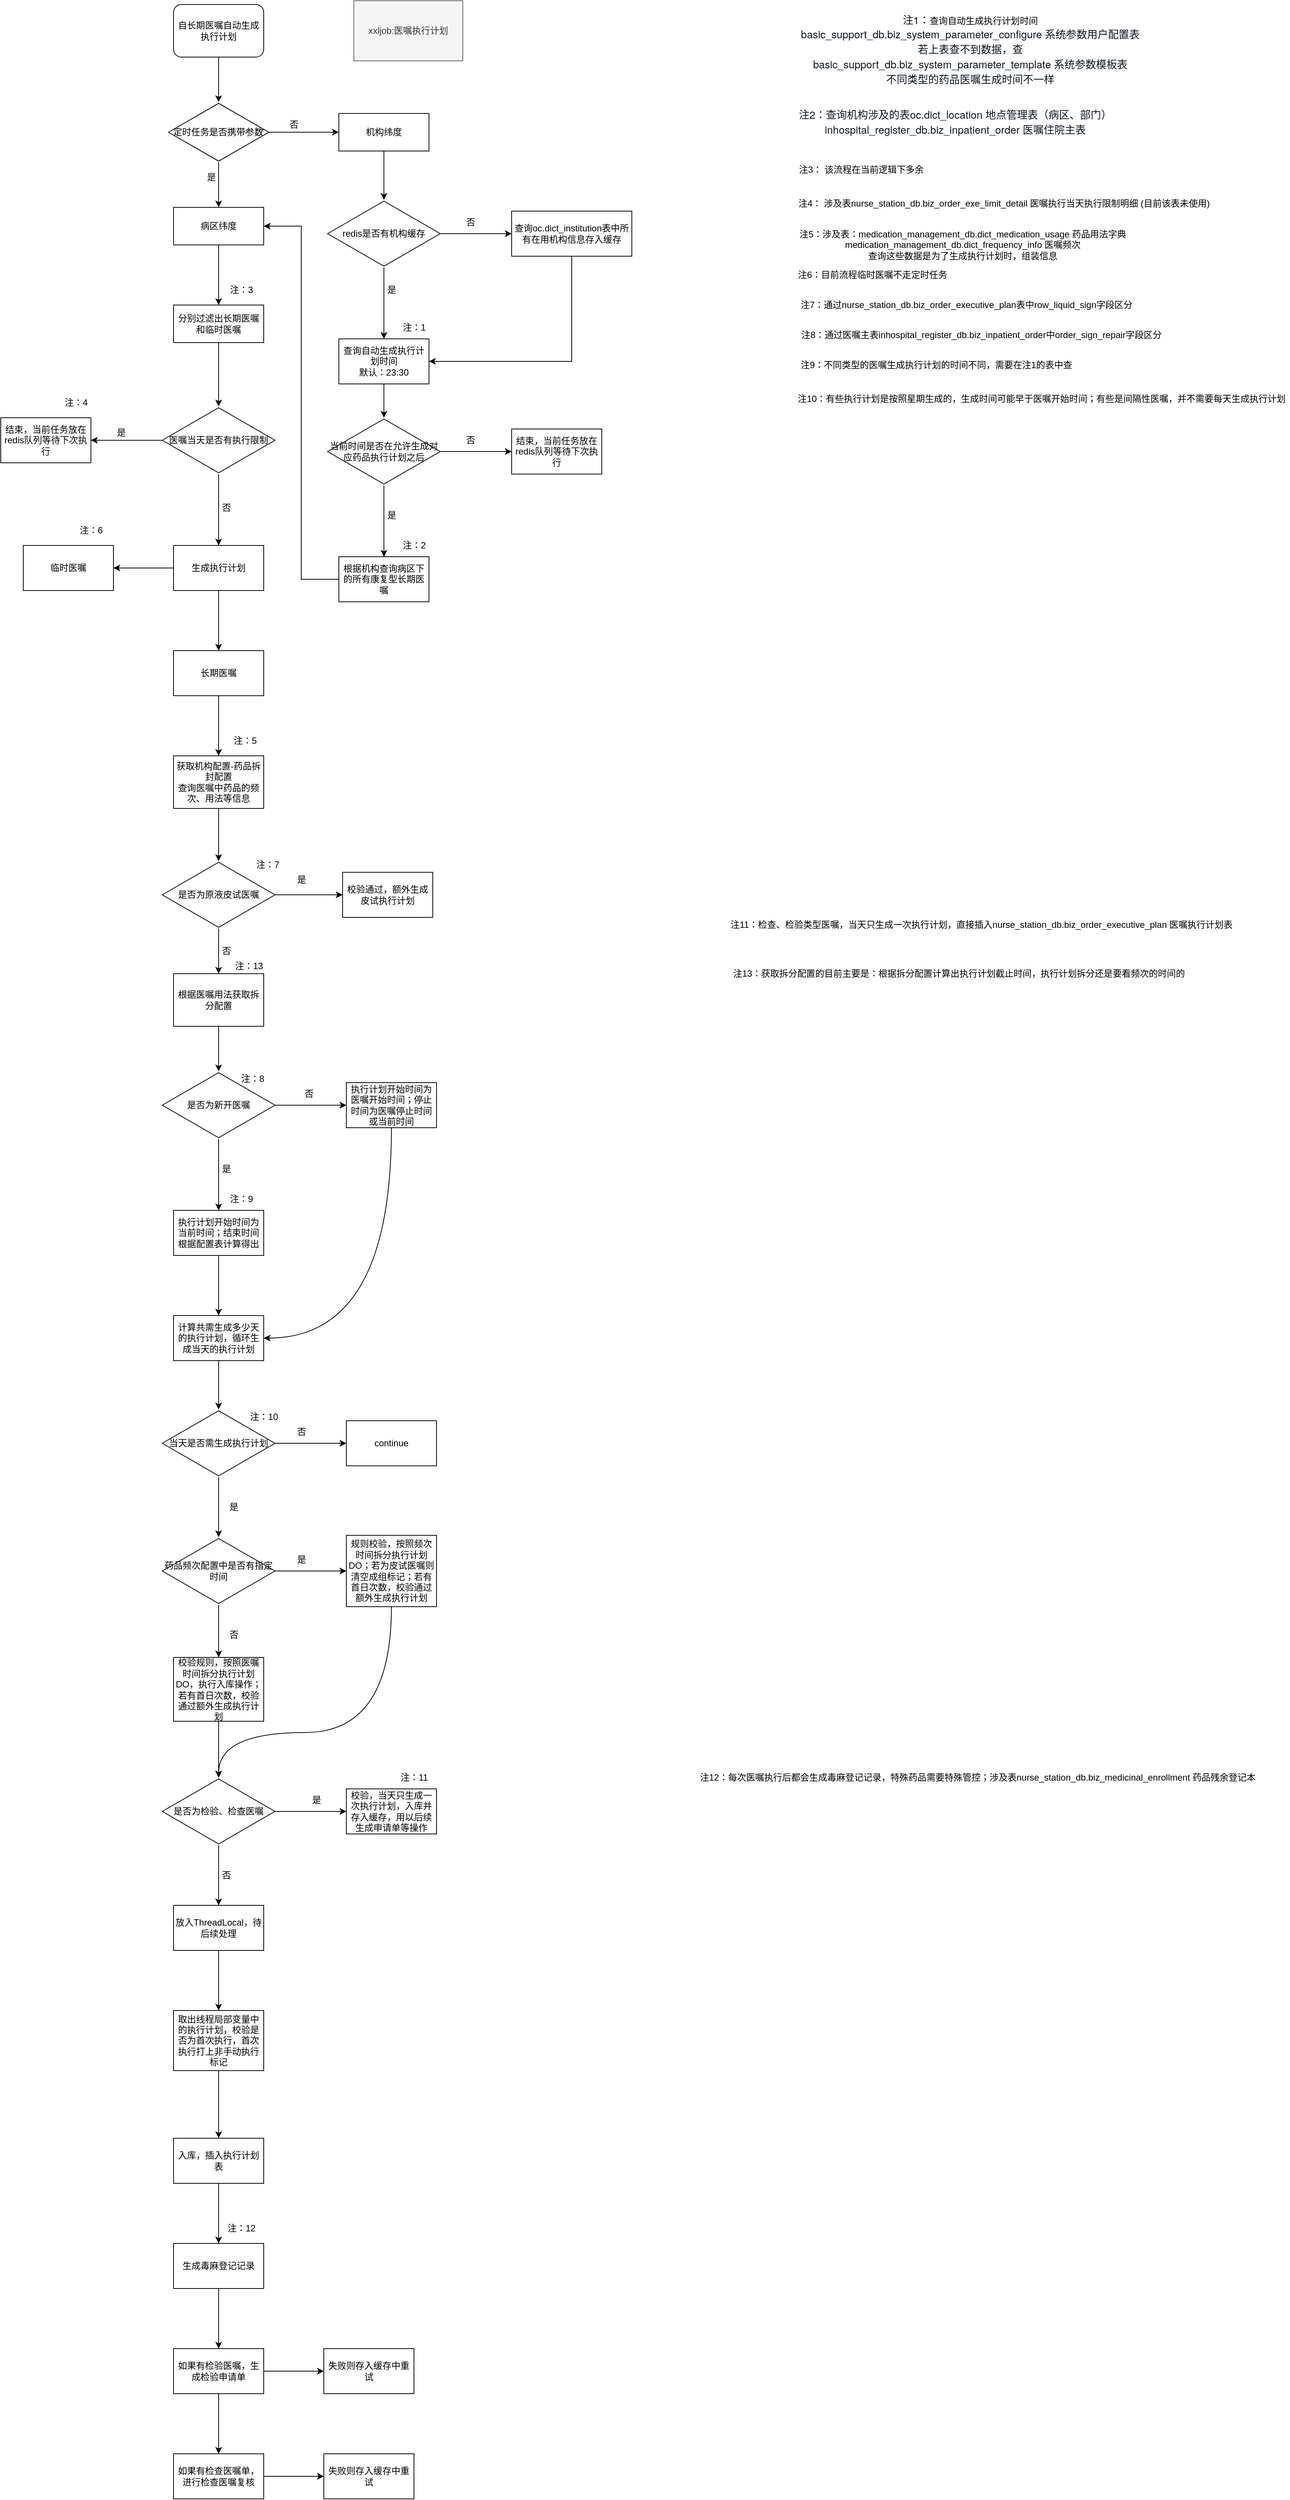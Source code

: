 <mxfile version="14.9.6" type="github">
  <diagram id="C5RBs43oDa-KdzZeNtuy" name="Page-1">
    <mxGraphModel dx="2893" dy="1185" grid="1" gridSize="10" guides="1" tooltips="1" connect="1" arrows="1" fold="1" page="1" pageScale="1" pageWidth="827" pageHeight="1169" math="0" shadow="0">
      <root>
        <mxCell id="WIyWlLk6GJQsqaUBKTNV-0" />
        <mxCell id="WIyWlLk6GJQsqaUBKTNV-1" parent="WIyWlLk6GJQsqaUBKTNV-0" />
        <mxCell id="XjWRssDStmMOObhruf7y-11" style="edgeStyle=orthogonalEdgeStyle;rounded=0;orthogonalLoop=1;jettySize=auto;html=1;exitX=0.5;exitY=1;exitDx=0;exitDy=0;" parent="WIyWlLk6GJQsqaUBKTNV-1" source="WIyWlLk6GJQsqaUBKTNV-3" target="XjWRssDStmMOObhruf7y-10" edge="1">
          <mxGeometry relative="1" as="geometry" />
        </mxCell>
        <mxCell id="WIyWlLk6GJQsqaUBKTNV-3" value="自长期医嘱自动生成执行计划" style="rounded=1;whiteSpace=wrap;html=1;fontSize=12;glass=0;strokeWidth=1;shadow=0;" parent="WIyWlLk6GJQsqaUBKTNV-1" vertex="1">
          <mxGeometry x="160" y="50" width="120" height="70" as="geometry" />
        </mxCell>
        <mxCell id="XjWRssDStmMOObhruf7y-23" style="edgeStyle=orthogonalEdgeStyle;rounded=0;orthogonalLoop=1;jettySize=auto;html=1;" parent="WIyWlLk6GJQsqaUBKTNV-1" source="XjWRssDStmMOObhruf7y-3" target="XjWRssDStmMOObhruf7y-21" edge="1">
          <mxGeometry relative="1" as="geometry" />
        </mxCell>
        <mxCell id="XjWRssDStmMOObhruf7y-3" value="机构纬度" style="rounded=0;whiteSpace=wrap;html=1;" parent="WIyWlLk6GJQsqaUBKTNV-1" vertex="1">
          <mxGeometry x="380" y="195" width="120" height="50" as="geometry" />
        </mxCell>
        <mxCell id="XjWRssDStmMOObhruf7y-57" value="" style="edgeStyle=orthogonalEdgeStyle;rounded=0;orthogonalLoop=1;jettySize=auto;html=1;" parent="WIyWlLk6GJQsqaUBKTNV-1" source="XjWRssDStmMOObhruf7y-4" target="XjWRssDStmMOObhruf7y-56" edge="1">
          <mxGeometry relative="1" as="geometry" />
        </mxCell>
        <mxCell id="XjWRssDStmMOObhruf7y-4" value="病区纬度" style="rounded=0;whiteSpace=wrap;html=1;" parent="WIyWlLk6GJQsqaUBKTNV-1" vertex="1">
          <mxGeometry x="160" y="320" width="120" height="50" as="geometry" />
        </mxCell>
        <mxCell id="XjWRssDStmMOObhruf7y-17" style="edgeStyle=orthogonalEdgeStyle;rounded=0;orthogonalLoop=1;jettySize=auto;html=1;entryX=0;entryY=0.5;entryDx=0;entryDy=0;" parent="WIyWlLk6GJQsqaUBKTNV-1" source="XjWRssDStmMOObhruf7y-10" target="XjWRssDStmMOObhruf7y-3" edge="1">
          <mxGeometry relative="1" as="geometry" />
        </mxCell>
        <mxCell id="XjWRssDStmMOObhruf7y-19" style="edgeStyle=orthogonalEdgeStyle;rounded=0;orthogonalLoop=1;jettySize=auto;html=1;entryX=0.5;entryY=0;entryDx=0;entryDy=0;" parent="WIyWlLk6GJQsqaUBKTNV-1" source="XjWRssDStmMOObhruf7y-10" target="XjWRssDStmMOObhruf7y-4" edge="1">
          <mxGeometry relative="1" as="geometry" />
        </mxCell>
        <mxCell id="XjWRssDStmMOObhruf7y-10" value="定时任务是否携带参数" style="html=1;whiteSpace=wrap;aspect=fixed;shape=isoRectangle;" parent="WIyWlLk6GJQsqaUBKTNV-1" vertex="1">
          <mxGeometry x="153.33" y="180" width="133.34" height="80" as="geometry" />
        </mxCell>
        <mxCell id="XjWRssDStmMOObhruf7y-14" value="xxljob:医嘱执行计划" style="text;html=1;align=center;verticalAlign=middle;whiteSpace=wrap;rounded=0;fillColor=#f5f5f5;strokeColor=#666666;fontColor=#333333;" parent="WIyWlLk6GJQsqaUBKTNV-1" vertex="1">
          <mxGeometry x="400" y="45" width="145" height="80" as="geometry" />
        </mxCell>
        <mxCell id="XjWRssDStmMOObhruf7y-18" value="否" style="text;html=1;align=center;verticalAlign=middle;resizable=0;points=[];autosize=1;" parent="WIyWlLk6GJQsqaUBKTNV-1" vertex="1">
          <mxGeometry x="305" y="200" width="30" height="20" as="geometry" />
        </mxCell>
        <mxCell id="XjWRssDStmMOObhruf7y-25" value="" style="edgeStyle=orthogonalEdgeStyle;rounded=0;orthogonalLoop=1;jettySize=auto;html=1;" parent="WIyWlLk6GJQsqaUBKTNV-1" source="XjWRssDStmMOObhruf7y-21" target="XjWRssDStmMOObhruf7y-24" edge="1">
          <mxGeometry relative="1" as="geometry" />
        </mxCell>
        <mxCell id="XjWRssDStmMOObhruf7y-28" value="" style="edgeStyle=orthogonalEdgeStyle;rounded=0;orthogonalLoop=1;jettySize=auto;html=1;" parent="WIyWlLk6GJQsqaUBKTNV-1" source="XjWRssDStmMOObhruf7y-21" target="XjWRssDStmMOObhruf7y-27" edge="1">
          <mxGeometry relative="1" as="geometry" />
        </mxCell>
        <mxCell id="XjWRssDStmMOObhruf7y-21" value="redis是否有机构缓存" style="html=1;whiteSpace=wrap;aspect=fixed;shape=isoRectangle;" parent="WIyWlLk6GJQsqaUBKTNV-1" vertex="1">
          <mxGeometry x="365" y="310" width="150" height="90" as="geometry" />
        </mxCell>
        <mxCell id="XjWRssDStmMOObhruf7y-32" style="edgeStyle=orthogonalEdgeStyle;rounded=0;orthogonalLoop=1;jettySize=auto;html=1;entryX=1;entryY=0.5;entryDx=0;entryDy=0;" parent="WIyWlLk6GJQsqaUBKTNV-1" source="XjWRssDStmMOObhruf7y-24" target="XjWRssDStmMOObhruf7y-27" edge="1">
          <mxGeometry relative="1" as="geometry">
            <Array as="points">
              <mxPoint x="690" y="525" />
            </Array>
          </mxGeometry>
        </mxCell>
        <mxCell id="XjWRssDStmMOObhruf7y-24" value="查询oc.dict_institution表中所有在用机构信息存入缓存" style="whiteSpace=wrap;html=1;" parent="WIyWlLk6GJQsqaUBKTNV-1" vertex="1">
          <mxGeometry x="610" y="325" width="160" height="60" as="geometry" />
        </mxCell>
        <mxCell id="XjWRssDStmMOObhruf7y-26" value="否" style="text;html=1;align=center;verticalAlign=middle;resizable=0;points=[];autosize=1;" parent="WIyWlLk6GJQsqaUBKTNV-1" vertex="1">
          <mxGeometry x="540" y="330" width="30" height="20" as="geometry" />
        </mxCell>
        <mxCell id="XjWRssDStmMOObhruf7y-42" value="" style="edgeStyle=orthogonalEdgeStyle;rounded=0;orthogonalLoop=1;jettySize=auto;html=1;" parent="WIyWlLk6GJQsqaUBKTNV-1" source="XjWRssDStmMOObhruf7y-27" target="XjWRssDStmMOObhruf7y-41" edge="1">
          <mxGeometry relative="1" as="geometry" />
        </mxCell>
        <mxCell id="XjWRssDStmMOObhruf7y-27" value="查询自动生成执行计划时间&lt;br&gt;默认：23:30" style="whiteSpace=wrap;html=1;" parent="WIyWlLk6GJQsqaUBKTNV-1" vertex="1">
          <mxGeometry x="380" y="495" width="120" height="60" as="geometry" />
        </mxCell>
        <mxCell id="XjWRssDStmMOObhruf7y-29" value="是" style="text;html=1;align=center;verticalAlign=middle;resizable=0;points=[];autosize=1;" parent="WIyWlLk6GJQsqaUBKTNV-1" vertex="1">
          <mxGeometry x="435" y="420" width="30" height="20" as="geometry" />
        </mxCell>
        <mxCell id="XjWRssDStmMOObhruf7y-44" value="" style="edgeStyle=orthogonalEdgeStyle;rounded=0;orthogonalLoop=1;jettySize=auto;html=1;" parent="WIyWlLk6GJQsqaUBKTNV-1" source="XjWRssDStmMOObhruf7y-41" target="XjWRssDStmMOObhruf7y-43" edge="1">
          <mxGeometry relative="1" as="geometry" />
        </mxCell>
        <mxCell id="XjWRssDStmMOObhruf7y-47" value="" style="edgeStyle=orthogonalEdgeStyle;rounded=0;orthogonalLoop=1;jettySize=auto;html=1;" parent="WIyWlLk6GJQsqaUBKTNV-1" source="XjWRssDStmMOObhruf7y-41" target="XjWRssDStmMOObhruf7y-46" edge="1">
          <mxGeometry relative="1" as="geometry" />
        </mxCell>
        <mxCell id="XjWRssDStmMOObhruf7y-41" value="当前时间是否在允许生成对应药品执行计划之后" style="html=1;whiteSpace=wrap;aspect=fixed;shape=isoRectangle;" parent="WIyWlLk6GJQsqaUBKTNV-1" vertex="1">
          <mxGeometry x="365" y="600" width="150" height="90" as="geometry" />
        </mxCell>
        <mxCell id="XjWRssDStmMOObhruf7y-43" value="结束，当前任务放在redis队列等待下次执行" style="whiteSpace=wrap;html=1;" parent="WIyWlLk6GJQsqaUBKTNV-1" vertex="1">
          <mxGeometry x="610" y="615" width="120" height="60" as="geometry" />
        </mxCell>
        <mxCell id="XjWRssDStmMOObhruf7y-45" value="否" style="text;html=1;align=center;verticalAlign=middle;resizable=0;points=[];autosize=1;" parent="WIyWlLk6GJQsqaUBKTNV-1" vertex="1">
          <mxGeometry x="540" y="620" width="30" height="20" as="geometry" />
        </mxCell>
        <mxCell id="XjWRssDStmMOObhruf7y-49" style="edgeStyle=orthogonalEdgeStyle;rounded=0;orthogonalLoop=1;jettySize=auto;html=1;entryX=1;entryY=0.5;entryDx=0;entryDy=0;" parent="WIyWlLk6GJQsqaUBKTNV-1" source="XjWRssDStmMOObhruf7y-46" target="XjWRssDStmMOObhruf7y-4" edge="1">
          <mxGeometry relative="1" as="geometry">
            <mxPoint x="290" y="360" as="targetPoint" />
          </mxGeometry>
        </mxCell>
        <mxCell id="XjWRssDStmMOObhruf7y-46" value="根据机构查询病区下的所有康复型长期医嘱" style="whiteSpace=wrap;html=1;" parent="WIyWlLk6GJQsqaUBKTNV-1" vertex="1">
          <mxGeometry x="380" y="785" width="120" height="60" as="geometry" />
        </mxCell>
        <mxCell id="XjWRssDStmMOObhruf7y-48" value="是" style="text;html=1;align=center;verticalAlign=middle;resizable=0;points=[];autosize=1;" parent="WIyWlLk6GJQsqaUBKTNV-1" vertex="1">
          <mxGeometry x="435" y="720" width="30" height="20" as="geometry" />
        </mxCell>
        <mxCell id="XjWRssDStmMOObhruf7y-50" value="是" style="text;html=1;align=center;verticalAlign=middle;resizable=0;points=[];autosize=1;" parent="WIyWlLk6GJQsqaUBKTNV-1" vertex="1">
          <mxGeometry x="195" y="270" width="30" height="20" as="geometry" />
        </mxCell>
        <mxCell id="XjWRssDStmMOObhruf7y-52" value="&lt;p class=&quot;p1&quot; style=&quot;margin: 0px ; font-stretch: normal ; font-size: 14px ; line-height: normal ; font-family: &amp;#34;helvetica neue&amp;#34; ; color: rgb(15 , 23 , 33)&quot;&gt;&lt;/p&gt;&lt;font color=&quot;#0f1721&quot; face=&quot;helvetica neue&quot;&gt;&lt;span style=&quot;font-size: 14px&quot;&gt;注1：&lt;/span&gt;&lt;/font&gt;查询自动生成执行计划时间&lt;p class=&quot;p1&quot; style=&quot;margin: 0px ; font-stretch: normal ; font-size: 14px ; line-height: normal ; font-family: &amp;#34;helvetica neue&amp;#34; ; color: rgb(15 , 23 , 33)&quot;&gt;basic_support_db.biz_system_parameter_configure&amp;nbsp;&lt;span class=&quot;s1&quot; style=&quot;font-stretch: normal ; line-height: normal ; font-family: &amp;#34;pingfang sc&amp;#34;&quot;&gt;系统参数用户配置表&lt;/span&gt;&lt;/p&gt;&lt;p class=&quot;p2&quot; style=&quot;margin: 0px ; font-stretch: normal ; font-size: 14px ; line-height: normal ; font-family: &amp;#34;pingfang sc&amp;#34; ; color: rgb(15 , 23 , 33)&quot;&gt;若上表查不到数据，查&lt;/p&gt;&lt;p class=&quot;p1&quot; style=&quot;margin: 0px ; font-stretch: normal ; font-size: 14px ; line-height: normal ; font-family: &amp;#34;helvetica neue&amp;#34; ; color: rgb(15 , 23 , 33)&quot;&gt;basic_support_db.biz_system_parameter_template&amp;nbsp;&lt;span class=&quot;s1&quot; style=&quot;font-stretch: normal ; line-height: normal ; font-family: &amp;#34;pingfang sc&amp;#34;&quot;&gt;系统参数模板表&lt;/span&gt;&lt;/p&gt;&lt;p class=&quot;p1&quot; style=&quot;margin: 0px ; font-stretch: normal ; font-size: 14px ; line-height: normal ; font-family: &amp;#34;helvetica neue&amp;#34; ; color: rgb(15 , 23 , 33)&quot;&gt;&lt;span style=&quot;font-family: &amp;#34;pingfang sc&amp;#34;&quot;&gt;不同类型的药品医嘱生成时间不一样&lt;/span&gt;&lt;/p&gt;" style="text;html=1;align=center;verticalAlign=middle;resizable=0;points=[];autosize=1;" parent="WIyWlLk6GJQsqaUBKTNV-1" vertex="1">
          <mxGeometry x="985" y="60" width="470" height="100" as="geometry" />
        </mxCell>
        <mxCell id="XjWRssDStmMOObhruf7y-53" value="&lt;p class=&quot;p1&quot; style=&quot;margin: 0px ; font-stretch: normal ; font-size: 14px ; line-height: normal ; font-family: &amp;#34;helvetica neue&amp;#34; ; color: rgb(15 , 23 , 33)&quot;&gt;注2：查询机构涉及的表&lt;span&gt;oc.dict_location &lt;/span&gt;&lt;span class=&quot;s1&quot; style=&quot;font-stretch: normal ; line-height: normal ; font-family: &amp;#34;pingfang sc&amp;#34;&quot;&gt;地点管理表（病区、部门）&lt;/span&gt;&lt;/p&gt;&lt;p class=&quot;p1&quot; style=&quot;margin: 0px ; font-stretch: normal ; font-size: 14px ; line-height: normal ; font-family: &amp;#34;helvetica neue&amp;#34; ; color: rgb(15 , 23 , 33)&quot;&gt;inhospital_register_db.biz_inpatient_order &lt;span class=&quot;s1&quot; style=&quot;font-stretch: normal ; line-height: normal ; font-family: &amp;#34;pingfang sc&amp;#34;&quot;&gt;医嘱住院主表&lt;/span&gt;&lt;/p&gt;" style="text;html=1;align=center;verticalAlign=middle;resizable=0;points=[];autosize=1;" parent="WIyWlLk6GJQsqaUBKTNV-1" vertex="1">
          <mxGeometry x="985" y="180" width="430" height="50" as="geometry" />
        </mxCell>
        <mxCell id="XjWRssDStmMOObhruf7y-54" value="注：1" style="text;html=1;align=center;verticalAlign=middle;resizable=0;points=[];autosize=1;" parent="WIyWlLk6GJQsqaUBKTNV-1" vertex="1">
          <mxGeometry x="455" y="470" width="50" height="20" as="geometry" />
        </mxCell>
        <mxCell id="XjWRssDStmMOObhruf7y-55" value="注：2" style="text;html=1;align=center;verticalAlign=middle;resizable=0;points=[];autosize=1;" parent="WIyWlLk6GJQsqaUBKTNV-1" vertex="1">
          <mxGeometry x="455" y="760" width="50" height="20" as="geometry" />
        </mxCell>
        <mxCell id="XjWRssDStmMOObhruf7y-62" value="" style="edgeStyle=orthogonalEdgeStyle;rounded=0;orthogonalLoop=1;jettySize=auto;html=1;" parent="WIyWlLk6GJQsqaUBKTNV-1" source="XjWRssDStmMOObhruf7y-56" target="XjWRssDStmMOObhruf7y-60" edge="1">
          <mxGeometry relative="1" as="geometry" />
        </mxCell>
        <mxCell id="XjWRssDStmMOObhruf7y-56" value="分别过滤出长期医嘱和临时医嘱" style="rounded=0;whiteSpace=wrap;html=1;" parent="WIyWlLk6GJQsqaUBKTNV-1" vertex="1">
          <mxGeometry x="160" y="450" width="120" height="50" as="geometry" />
        </mxCell>
        <mxCell id="XjWRssDStmMOObhruf7y-58" value="注：3" style="text;html=1;align=center;verticalAlign=middle;resizable=0;points=[];autosize=1;" parent="WIyWlLk6GJQsqaUBKTNV-1" vertex="1">
          <mxGeometry x="225" y="420" width="50" height="20" as="geometry" />
        </mxCell>
        <mxCell id="XjWRssDStmMOObhruf7y-59" value="注3： 该流程在当前逻辑下多余" style="text;html=1;align=center;verticalAlign=middle;resizable=0;points=[];autosize=1;" parent="WIyWlLk6GJQsqaUBKTNV-1" vertex="1">
          <mxGeometry x="985" y="260" width="180" height="20" as="geometry" />
        </mxCell>
        <mxCell id="XjWRssDStmMOObhruf7y-64" value="" style="edgeStyle=orthogonalEdgeStyle;rounded=0;orthogonalLoop=1;jettySize=auto;html=1;" parent="WIyWlLk6GJQsqaUBKTNV-1" source="XjWRssDStmMOObhruf7y-60" target="XjWRssDStmMOObhruf7y-63" edge="1">
          <mxGeometry relative="1" as="geometry" />
        </mxCell>
        <mxCell id="XjWRssDStmMOObhruf7y-67" value="" style="edgeStyle=orthogonalEdgeStyle;rounded=0;orthogonalLoop=1;jettySize=auto;html=1;" parent="WIyWlLk6GJQsqaUBKTNV-1" source="XjWRssDStmMOObhruf7y-60" target="XjWRssDStmMOObhruf7y-66" edge="1">
          <mxGeometry relative="1" as="geometry" />
        </mxCell>
        <mxCell id="XjWRssDStmMOObhruf7y-60" value="医嘱当天是否有执行限制" style="html=1;whiteSpace=wrap;aspect=fixed;shape=isoRectangle;" parent="WIyWlLk6GJQsqaUBKTNV-1" vertex="1">
          <mxGeometry x="145" y="585" width="150" height="90" as="geometry" />
        </mxCell>
        <mxCell id="XjWRssDStmMOObhruf7y-63" value="结束，当前任务放在redis队列等待下次执行" style="whiteSpace=wrap;html=1;" parent="WIyWlLk6GJQsqaUBKTNV-1" vertex="1">
          <mxGeometry x="-70" y="600" width="120" height="60" as="geometry" />
        </mxCell>
        <mxCell id="XjWRssDStmMOObhruf7y-65" value="是" style="text;html=1;align=center;verticalAlign=middle;resizable=0;points=[];autosize=1;" parent="WIyWlLk6GJQsqaUBKTNV-1" vertex="1">
          <mxGeometry x="75" y="610" width="30" height="20" as="geometry" />
        </mxCell>
        <mxCell id="iz61aECx3yZmev5RQFaN-5" value="" style="edgeStyle=orthogonalEdgeStyle;rounded=0;orthogonalLoop=1;jettySize=auto;html=1;" edge="1" parent="WIyWlLk6GJQsqaUBKTNV-1" source="XjWRssDStmMOObhruf7y-66" target="iz61aECx3yZmev5RQFaN-4">
          <mxGeometry relative="1" as="geometry" />
        </mxCell>
        <mxCell id="iz61aECx3yZmev5RQFaN-8" value="" style="edgeStyle=orthogonalEdgeStyle;rounded=0;orthogonalLoop=1;jettySize=auto;html=1;" edge="1" parent="WIyWlLk6GJQsqaUBKTNV-1" source="XjWRssDStmMOObhruf7y-66" target="iz61aECx3yZmev5RQFaN-7">
          <mxGeometry relative="1" as="geometry" />
        </mxCell>
        <mxCell id="XjWRssDStmMOObhruf7y-66" value="生成执行计划" style="whiteSpace=wrap;html=1;" parent="WIyWlLk6GJQsqaUBKTNV-1" vertex="1">
          <mxGeometry x="160" y="770" width="120" height="60" as="geometry" />
        </mxCell>
        <mxCell id="XjWRssDStmMOObhruf7y-68" value="否" style="text;html=1;align=center;verticalAlign=middle;resizable=0;points=[];autosize=1;" parent="WIyWlLk6GJQsqaUBKTNV-1" vertex="1">
          <mxGeometry x="215" y="710" width="30" height="20" as="geometry" />
        </mxCell>
        <mxCell id="XjWRssDStmMOObhruf7y-69" value="注：4" style="text;html=1;align=center;verticalAlign=middle;resizable=0;points=[];autosize=1;" parent="WIyWlLk6GJQsqaUBKTNV-1" vertex="1">
          <mxGeometry x="5" y="570" width="50" height="20" as="geometry" />
        </mxCell>
        <mxCell id="XjWRssDStmMOObhruf7y-70" value="注4： 涉及表nurse_station_db.biz_order_exe_limit_detail 医嘱执行当天执行限制明细 (目前该表未使用)" style="text;html=1;align=center;verticalAlign=middle;resizable=0;points=[];autosize=1;" parent="WIyWlLk6GJQsqaUBKTNV-1" vertex="1">
          <mxGeometry x="985" y="305" width="560" height="20" as="geometry" />
        </mxCell>
        <mxCell id="iz61aECx3yZmev5RQFaN-132" value="" style="edgeStyle=orthogonalEdgeStyle;curved=1;rounded=0;orthogonalLoop=1;jettySize=auto;html=1;" edge="1" parent="WIyWlLk6GJQsqaUBKTNV-1" source="iz61aECx3yZmev5RQFaN-0" target="iz61aECx3yZmev5RQFaN-18">
          <mxGeometry relative="1" as="geometry" />
        </mxCell>
        <mxCell id="iz61aECx3yZmev5RQFaN-0" value="获取机构配置-药品拆封配置&lt;br&gt;查询医嘱中药品的频次、用法等信息" style="whiteSpace=wrap;html=1;" vertex="1" parent="WIyWlLk6GJQsqaUBKTNV-1">
          <mxGeometry x="160" y="1050" width="120" height="70" as="geometry" />
        </mxCell>
        <mxCell id="iz61aECx3yZmev5RQFaN-2" value="注：5" style="text;html=1;align=center;verticalAlign=middle;resizable=0;points=[];autosize=1;strokeColor=none;" vertex="1" parent="WIyWlLk6GJQsqaUBKTNV-1">
          <mxGeometry x="230" y="1020" width="50" height="20" as="geometry" />
        </mxCell>
        <mxCell id="iz61aECx3yZmev5RQFaN-3" value="注5：涉及表：medication_management_db.dict_medication_usage 药品用法字典&lt;br&gt;medication_management_db.dict_frequency_info 医嘱频次&lt;br&gt;查询这些数据是为了生成执行计划时，组装信息" style="text;html=1;align=center;verticalAlign=middle;resizable=0;points=[];autosize=1;strokeColor=none;" vertex="1" parent="WIyWlLk6GJQsqaUBKTNV-1">
          <mxGeometry x="985" y="345" width="450" height="50" as="geometry" />
        </mxCell>
        <mxCell id="iz61aECx3yZmev5RQFaN-4" value="临时医嘱" style="whiteSpace=wrap;html=1;" vertex="1" parent="WIyWlLk6GJQsqaUBKTNV-1">
          <mxGeometry x="-40" y="770" width="120" height="60" as="geometry" />
        </mxCell>
        <mxCell id="iz61aECx3yZmev5RQFaN-9" value="" style="edgeStyle=orthogonalEdgeStyle;rounded=0;orthogonalLoop=1;jettySize=auto;html=1;" edge="1" parent="WIyWlLk6GJQsqaUBKTNV-1" source="iz61aECx3yZmev5RQFaN-7" target="iz61aECx3yZmev5RQFaN-0">
          <mxGeometry relative="1" as="geometry" />
        </mxCell>
        <mxCell id="iz61aECx3yZmev5RQFaN-7" value="长期医嘱" style="whiteSpace=wrap;html=1;" vertex="1" parent="WIyWlLk6GJQsqaUBKTNV-1">
          <mxGeometry x="160" y="910" width="120" height="60" as="geometry" />
        </mxCell>
        <mxCell id="iz61aECx3yZmev5RQFaN-10" value="注：6" style="text;html=1;align=center;verticalAlign=middle;resizable=0;points=[];autosize=1;strokeColor=none;" vertex="1" parent="WIyWlLk6GJQsqaUBKTNV-1">
          <mxGeometry x="25" y="740" width="50" height="20" as="geometry" />
        </mxCell>
        <mxCell id="iz61aECx3yZmev5RQFaN-11" value="注6：目前流程临时医嘱不走定时任务" style="text;html=1;align=center;verticalAlign=middle;resizable=0;points=[];autosize=1;strokeColor=none;" vertex="1" parent="WIyWlLk6GJQsqaUBKTNV-1">
          <mxGeometry x="985" y="400" width="210" height="20" as="geometry" />
        </mxCell>
        <mxCell id="iz61aECx3yZmev5RQFaN-24" value="" style="edgeStyle=orthogonalEdgeStyle;rounded=0;orthogonalLoop=1;jettySize=auto;html=1;" edge="1" parent="WIyWlLk6GJQsqaUBKTNV-1" source="iz61aECx3yZmev5RQFaN-18" target="iz61aECx3yZmev5RQFaN-23">
          <mxGeometry relative="1" as="geometry" />
        </mxCell>
        <mxCell id="iz61aECx3yZmev5RQFaN-134" value="" style="edgeStyle=orthogonalEdgeStyle;curved=1;rounded=0;orthogonalLoop=1;jettySize=auto;html=1;" edge="1" parent="WIyWlLk6GJQsqaUBKTNV-1" source="iz61aECx3yZmev5RQFaN-18" target="iz61aECx3yZmev5RQFaN-133">
          <mxGeometry relative="1" as="geometry" />
        </mxCell>
        <mxCell id="iz61aECx3yZmev5RQFaN-18" value="是否为原液皮试医嘱" style="html=1;whiteSpace=wrap;aspect=fixed;shape=isoRectangle;" vertex="1" parent="WIyWlLk6GJQsqaUBKTNV-1">
          <mxGeometry x="145" y="1190" width="150" height="90" as="geometry" />
        </mxCell>
        <mxCell id="iz61aECx3yZmev5RQFaN-22" value="否" style="text;html=1;align=center;verticalAlign=middle;resizable=0;points=[];autosize=1;strokeColor=none;" vertex="1" parent="WIyWlLk6GJQsqaUBKTNV-1">
          <mxGeometry x="215" y="1300" width="30" height="20" as="geometry" />
        </mxCell>
        <mxCell id="iz61aECx3yZmev5RQFaN-23" value="校验通过，额外生成皮试执行计划" style="whiteSpace=wrap;html=1;" vertex="1" parent="WIyWlLk6GJQsqaUBKTNV-1">
          <mxGeometry x="385" y="1205" width="120" height="60" as="geometry" />
        </mxCell>
        <mxCell id="iz61aECx3yZmev5RQFaN-25" value="是" style="text;html=1;align=center;verticalAlign=middle;resizable=0;points=[];autosize=1;strokeColor=none;" vertex="1" parent="WIyWlLk6GJQsqaUBKTNV-1">
          <mxGeometry x="315" y="1205" width="30" height="20" as="geometry" />
        </mxCell>
        <mxCell id="iz61aECx3yZmev5RQFaN-39" value="" style="edgeStyle=orthogonalEdgeStyle;rounded=0;orthogonalLoop=1;jettySize=auto;html=1;" edge="1" parent="WIyWlLk6GJQsqaUBKTNV-1" source="iz61aECx3yZmev5RQFaN-26" target="iz61aECx3yZmev5RQFaN-38">
          <mxGeometry relative="1" as="geometry" />
        </mxCell>
        <mxCell id="iz61aECx3yZmev5RQFaN-58" value="" style="edgeStyle=orthogonalEdgeStyle;rounded=0;orthogonalLoop=1;jettySize=auto;html=1;" edge="1" parent="WIyWlLk6GJQsqaUBKTNV-1" source="iz61aECx3yZmev5RQFaN-26" target="iz61aECx3yZmev5RQFaN-57">
          <mxGeometry relative="1" as="geometry" />
        </mxCell>
        <mxCell id="iz61aECx3yZmev5RQFaN-26" value="是否为新开医嘱" style="html=1;whiteSpace=wrap;aspect=fixed;shape=isoRectangle;" vertex="1" parent="WIyWlLk6GJQsqaUBKTNV-1">
          <mxGeometry x="145" y="1470" width="150" height="90" as="geometry" />
        </mxCell>
        <mxCell id="iz61aECx3yZmev5RQFaN-34" value="注：7" style="text;html=1;align=center;verticalAlign=middle;resizable=0;points=[];autosize=1;strokeColor=none;" vertex="1" parent="WIyWlLk6GJQsqaUBKTNV-1">
          <mxGeometry x="260" y="1185" width="50" height="20" as="geometry" />
        </mxCell>
        <mxCell id="iz61aECx3yZmev5RQFaN-35" value="注8：通过医嘱主表inhospital_register_db.biz_inpatient_order中order_sign_repair字段区分" style="text;html=1;align=center;verticalAlign=middle;resizable=0;points=[];autosize=1;strokeColor=none;" vertex="1" parent="WIyWlLk6GJQsqaUBKTNV-1">
          <mxGeometry x="985" y="480" width="500" height="20" as="geometry" />
        </mxCell>
        <mxCell id="iz61aECx3yZmev5RQFaN-36" value="注：8" style="text;html=1;align=center;verticalAlign=middle;resizable=0;points=[];autosize=1;strokeColor=none;" vertex="1" parent="WIyWlLk6GJQsqaUBKTNV-1">
          <mxGeometry x="240" y="1470" width="50" height="20" as="geometry" />
        </mxCell>
        <mxCell id="iz61aECx3yZmev5RQFaN-37" value="注7：通过nurse_station_db.biz_order_executive_plan表中row_liquid_sign字段区分" style="text;html=1;align=center;verticalAlign=middle;resizable=0;points=[];autosize=1;strokeColor=none;" vertex="1" parent="WIyWlLk6GJQsqaUBKTNV-1">
          <mxGeometry x="985" y="440" width="460" height="20" as="geometry" />
        </mxCell>
        <mxCell id="iz61aECx3yZmev5RQFaN-61" value="" style="edgeStyle=orthogonalEdgeStyle;rounded=0;orthogonalLoop=1;jettySize=auto;html=1;" edge="1" parent="WIyWlLk6GJQsqaUBKTNV-1" source="iz61aECx3yZmev5RQFaN-38" target="iz61aECx3yZmev5RQFaN-60">
          <mxGeometry relative="1" as="geometry" />
        </mxCell>
        <mxCell id="iz61aECx3yZmev5RQFaN-38" value="执行计划开始时间为当前时间；结束时间根据配置表计算得出" style="whiteSpace=wrap;html=1;" vertex="1" parent="WIyWlLk6GJQsqaUBKTNV-1">
          <mxGeometry x="160" y="1655" width="120" height="60" as="geometry" />
        </mxCell>
        <mxCell id="iz61aECx3yZmev5RQFaN-40" value="是" style="text;html=1;align=center;verticalAlign=middle;resizable=0;points=[];autosize=1;strokeColor=none;" vertex="1" parent="WIyWlLk6GJQsqaUBKTNV-1">
          <mxGeometry x="215" y="1590" width="30" height="20" as="geometry" />
        </mxCell>
        <mxCell id="iz61aECx3yZmev5RQFaN-41" value="注：9" style="text;html=1;align=center;verticalAlign=middle;resizable=0;points=[];autosize=1;strokeColor=none;" vertex="1" parent="WIyWlLk6GJQsqaUBKTNV-1">
          <mxGeometry x="225" y="1630" width="50" height="20" as="geometry" />
        </mxCell>
        <mxCell id="iz61aECx3yZmev5RQFaN-42" value="注9：不同类型的医嘱生成执行计划的时间不同，需要在注1的表中查" style="text;html=1;align=center;verticalAlign=middle;resizable=0;points=[];autosize=1;strokeColor=none;" vertex="1" parent="WIyWlLk6GJQsqaUBKTNV-1">
          <mxGeometry x="985" y="520" width="380" height="20" as="geometry" />
        </mxCell>
        <mxCell id="iz61aECx3yZmev5RQFaN-108" style="edgeStyle=orthogonalEdgeStyle;curved=1;rounded=0;orthogonalLoop=1;jettySize=auto;html=1;entryX=1;entryY=0.5;entryDx=0;entryDy=0;" edge="1" parent="WIyWlLk6GJQsqaUBKTNV-1" source="iz61aECx3yZmev5RQFaN-57" target="iz61aECx3yZmev5RQFaN-60">
          <mxGeometry relative="1" as="geometry">
            <Array as="points">
              <mxPoint x="450" y="1825" />
            </Array>
          </mxGeometry>
        </mxCell>
        <mxCell id="iz61aECx3yZmev5RQFaN-57" value="&lt;span&gt;执行计划开始时间为医嘱开始时间；停止时间为医嘱停止时间或当前时间&lt;/span&gt;" style="whiteSpace=wrap;html=1;" vertex="1" parent="WIyWlLk6GJQsqaUBKTNV-1">
          <mxGeometry x="390" y="1485" width="120" height="60" as="geometry" />
        </mxCell>
        <mxCell id="iz61aECx3yZmev5RQFaN-59" value="否" style="text;html=1;align=center;verticalAlign=middle;resizable=0;points=[];autosize=1;strokeColor=none;" vertex="1" parent="WIyWlLk6GJQsqaUBKTNV-1">
          <mxGeometry x="325" y="1490" width="30" height="20" as="geometry" />
        </mxCell>
        <mxCell id="iz61aECx3yZmev5RQFaN-64" value="" style="edgeStyle=orthogonalEdgeStyle;rounded=0;orthogonalLoop=1;jettySize=auto;html=1;" edge="1" parent="WIyWlLk6GJQsqaUBKTNV-1" source="iz61aECx3yZmev5RQFaN-60" target="iz61aECx3yZmev5RQFaN-63">
          <mxGeometry relative="1" as="geometry" />
        </mxCell>
        <mxCell id="iz61aECx3yZmev5RQFaN-60" value="计算共需生成多少天的执行计划，循环生成当天的执行计划" style="whiteSpace=wrap;html=1;" vertex="1" parent="WIyWlLk6GJQsqaUBKTNV-1">
          <mxGeometry x="160" y="1795" width="120" height="60" as="geometry" />
        </mxCell>
        <mxCell id="iz61aECx3yZmev5RQFaN-68" value="" style="edgeStyle=orthogonalEdgeStyle;rounded=0;orthogonalLoop=1;jettySize=auto;html=1;" edge="1" parent="WIyWlLk6GJQsqaUBKTNV-1" source="iz61aECx3yZmev5RQFaN-63" target="iz61aECx3yZmev5RQFaN-67">
          <mxGeometry relative="1" as="geometry" />
        </mxCell>
        <mxCell id="iz61aECx3yZmev5RQFaN-89" value="" style="edgeStyle=orthogonalEdgeStyle;rounded=0;orthogonalLoop=1;jettySize=auto;html=1;" edge="1" parent="WIyWlLk6GJQsqaUBKTNV-1" source="iz61aECx3yZmev5RQFaN-63" target="iz61aECx3yZmev5RQFaN-88">
          <mxGeometry relative="1" as="geometry" />
        </mxCell>
        <mxCell id="iz61aECx3yZmev5RQFaN-63" value="当天是否需生成执行计划" style="html=1;whiteSpace=wrap;aspect=fixed;shape=isoRectangle;" vertex="1" parent="WIyWlLk6GJQsqaUBKTNV-1">
          <mxGeometry x="145" y="1920" width="150" height="90" as="geometry" />
        </mxCell>
        <mxCell id="iz61aECx3yZmev5RQFaN-65" value="注：10" style="text;html=1;align=center;verticalAlign=middle;resizable=0;points=[];autosize=1;strokeColor=none;" vertex="1" parent="WIyWlLk6GJQsqaUBKTNV-1">
          <mxGeometry x="255" y="1920" width="50" height="20" as="geometry" />
        </mxCell>
        <mxCell id="iz61aECx3yZmev5RQFaN-66" value="注10：有些执行计划是按照星期生成的，生成时间可能早于医嘱开始时间；有些是间隔性医嘱，并不需要每天生成执行计划" style="text;html=1;align=center;verticalAlign=middle;resizable=0;points=[];autosize=1;strokeColor=none;" vertex="1" parent="WIyWlLk6GJQsqaUBKTNV-1">
          <mxGeometry x="985" y="565" width="660" height="20" as="geometry" />
        </mxCell>
        <mxCell id="iz61aECx3yZmev5RQFaN-67" value="continue" style="whiteSpace=wrap;html=1;" vertex="1" parent="WIyWlLk6GJQsqaUBKTNV-1">
          <mxGeometry x="390" y="1935" width="120" height="60" as="geometry" />
        </mxCell>
        <mxCell id="iz61aECx3yZmev5RQFaN-69" value="否" style="text;html=1;align=center;verticalAlign=middle;resizable=0;points=[];autosize=1;strokeColor=none;" vertex="1" parent="WIyWlLk6GJQsqaUBKTNV-1">
          <mxGeometry x="315" y="1940" width="30" height="20" as="geometry" />
        </mxCell>
        <mxCell id="iz61aECx3yZmev5RQFaN-79" value="" style="edgeStyle=orthogonalEdgeStyle;rounded=0;orthogonalLoop=1;jettySize=auto;html=1;" edge="1" parent="WIyWlLk6GJQsqaUBKTNV-1" source="iz61aECx3yZmev5RQFaN-73" target="iz61aECx3yZmev5RQFaN-78">
          <mxGeometry relative="1" as="geometry" />
        </mxCell>
        <mxCell id="iz61aECx3yZmev5RQFaN-82" value="" style="edgeStyle=orthogonalEdgeStyle;rounded=0;orthogonalLoop=1;jettySize=auto;html=1;" edge="1" parent="WIyWlLk6GJQsqaUBKTNV-1" source="iz61aECx3yZmev5RQFaN-73" target="iz61aECx3yZmev5RQFaN-81">
          <mxGeometry relative="1" as="geometry" />
        </mxCell>
        <mxCell id="iz61aECx3yZmev5RQFaN-73" value="是否为检验、检查医嘱" style="html=1;whiteSpace=wrap;aspect=fixed;shape=isoRectangle;" vertex="1" parent="WIyWlLk6GJQsqaUBKTNV-1">
          <mxGeometry x="145" y="2410" width="150" height="90" as="geometry" />
        </mxCell>
        <mxCell id="iz61aECx3yZmev5RQFaN-78" value="校验，当天只生成一次执行计划，入库并存入缓存，用以后续生成申请单等操作" style="whiteSpace=wrap;html=1;" vertex="1" parent="WIyWlLk6GJQsqaUBKTNV-1">
          <mxGeometry x="390" y="2425" width="120" height="60" as="geometry" />
        </mxCell>
        <mxCell id="iz61aECx3yZmev5RQFaN-80" value="否" style="text;html=1;align=center;verticalAlign=middle;resizable=0;points=[];autosize=1;strokeColor=none;" vertex="1" parent="WIyWlLk6GJQsqaUBKTNV-1">
          <mxGeometry x="225" y="2210" width="30" height="20" as="geometry" />
        </mxCell>
        <mxCell id="iz61aECx3yZmev5RQFaN-111" value="" style="edgeStyle=orthogonalEdgeStyle;curved=1;rounded=0;orthogonalLoop=1;jettySize=auto;html=1;" edge="1" parent="WIyWlLk6GJQsqaUBKTNV-1" source="iz61aECx3yZmev5RQFaN-81" target="iz61aECx3yZmev5RQFaN-110">
          <mxGeometry relative="1" as="geometry" />
        </mxCell>
        <mxCell id="iz61aECx3yZmev5RQFaN-81" value="放入ThreadLocal，待后续处理" style="whiteSpace=wrap;html=1;" vertex="1" parent="WIyWlLk6GJQsqaUBKTNV-1">
          <mxGeometry x="160" y="2580" width="120" height="60" as="geometry" />
        </mxCell>
        <mxCell id="iz61aECx3yZmev5RQFaN-85" value="注：11" style="text;html=1;align=center;verticalAlign=middle;resizable=0;points=[];autosize=1;strokeColor=none;" vertex="1" parent="WIyWlLk6GJQsqaUBKTNV-1">
          <mxGeometry x="455" y="2400" width="50" height="20" as="geometry" />
        </mxCell>
        <mxCell id="iz61aECx3yZmev5RQFaN-86" value="注11：检查、检验类型医嘱，当天只生成一次执行计划，直接插入nurse_station_db.biz_order_executive_plan 医嘱执行计划表" style="text;html=1;align=center;verticalAlign=middle;resizable=0;points=[];autosize=1;strokeColor=none;" vertex="1" parent="WIyWlLk6GJQsqaUBKTNV-1">
          <mxGeometry x="895" y="1265" width="680" height="20" as="geometry" />
        </mxCell>
        <mxCell id="iz61aECx3yZmev5RQFaN-94" value="" style="edgeStyle=orthogonalEdgeStyle;rounded=0;orthogonalLoop=1;jettySize=auto;html=1;" edge="1" parent="WIyWlLk6GJQsqaUBKTNV-1" source="iz61aECx3yZmev5RQFaN-88" target="iz61aECx3yZmev5RQFaN-93">
          <mxGeometry relative="1" as="geometry" />
        </mxCell>
        <mxCell id="iz61aECx3yZmev5RQFaN-98" value="" style="edgeStyle=orthogonalEdgeStyle;rounded=0;orthogonalLoop=1;jettySize=auto;html=1;" edge="1" parent="WIyWlLk6GJQsqaUBKTNV-1" source="iz61aECx3yZmev5RQFaN-88" target="iz61aECx3yZmev5RQFaN-97">
          <mxGeometry relative="1" as="geometry" />
        </mxCell>
        <mxCell id="iz61aECx3yZmev5RQFaN-88" value="药品频次配置中是否有指定时间" style="html=1;whiteSpace=wrap;aspect=fixed;shape=isoRectangle;" vertex="1" parent="WIyWlLk6GJQsqaUBKTNV-1">
          <mxGeometry x="145" y="2090" width="150" height="90" as="geometry" />
        </mxCell>
        <mxCell id="iz61aECx3yZmev5RQFaN-92" value="是" style="text;html=1;align=center;verticalAlign=middle;resizable=0;points=[];autosize=1;strokeColor=none;" vertex="1" parent="WIyWlLk6GJQsqaUBKTNV-1">
          <mxGeometry x="225" y="2040" width="30" height="20" as="geometry" />
        </mxCell>
        <mxCell id="iz61aECx3yZmev5RQFaN-109" style="edgeStyle=orthogonalEdgeStyle;curved=1;rounded=0;orthogonalLoop=1;jettySize=auto;html=1;" edge="1" parent="WIyWlLk6GJQsqaUBKTNV-1" source="iz61aECx3yZmev5RQFaN-93" target="iz61aECx3yZmev5RQFaN-73">
          <mxGeometry relative="1" as="geometry">
            <Array as="points">
              <mxPoint x="450" y="2350" />
              <mxPoint x="220" y="2350" />
            </Array>
          </mxGeometry>
        </mxCell>
        <mxCell id="iz61aECx3yZmev5RQFaN-93" value="规则校验，按照频次时间拆分执行计划DO；若为皮试医嘱则清空成组标记；若有首日次数，校验通过额外生成执行计划" style="whiteSpace=wrap;html=1;" vertex="1" parent="WIyWlLk6GJQsqaUBKTNV-1">
          <mxGeometry x="390" y="2087.5" width="120" height="95" as="geometry" />
        </mxCell>
        <mxCell id="iz61aECx3yZmev5RQFaN-95" value="是" style="text;html=1;align=center;verticalAlign=middle;resizable=0;points=[];autosize=1;strokeColor=none;" vertex="1" parent="WIyWlLk6GJQsqaUBKTNV-1">
          <mxGeometry x="315" y="2110" width="30" height="20" as="geometry" />
        </mxCell>
        <mxCell id="iz61aECx3yZmev5RQFaN-99" value="" style="edgeStyle=orthogonalEdgeStyle;rounded=0;orthogonalLoop=1;jettySize=auto;html=1;" edge="1" parent="WIyWlLk6GJQsqaUBKTNV-1" source="iz61aECx3yZmev5RQFaN-97" target="iz61aECx3yZmev5RQFaN-73">
          <mxGeometry relative="1" as="geometry" />
        </mxCell>
        <mxCell id="iz61aECx3yZmev5RQFaN-97" value="校验规则，按照医嘱时间拆分执行计划DO，执行入库操作；若有首日次数，校验通过额外生成执行计划" style="whiteSpace=wrap;html=1;" vertex="1" parent="WIyWlLk6GJQsqaUBKTNV-1">
          <mxGeometry x="160" y="2250" width="120" height="85" as="geometry" />
        </mxCell>
        <mxCell id="iz61aECx3yZmev5RQFaN-100" value="是" style="text;html=1;align=center;verticalAlign=middle;resizable=0;points=[];autosize=1;strokeColor=none;" vertex="1" parent="WIyWlLk6GJQsqaUBKTNV-1">
          <mxGeometry x="335" y="2430" width="30" height="20" as="geometry" />
        </mxCell>
        <mxCell id="iz61aECx3yZmev5RQFaN-101" value="否" style="text;html=1;align=center;verticalAlign=middle;resizable=0;points=[];autosize=1;strokeColor=none;" vertex="1" parent="WIyWlLk6GJQsqaUBKTNV-1">
          <mxGeometry x="215" y="2530" width="30" height="20" as="geometry" />
        </mxCell>
        <mxCell id="iz61aECx3yZmev5RQFaN-115" value="" style="edgeStyle=orthogonalEdgeStyle;curved=1;rounded=0;orthogonalLoop=1;jettySize=auto;html=1;" edge="1" parent="WIyWlLk6GJQsqaUBKTNV-1" source="iz61aECx3yZmev5RQFaN-110" target="iz61aECx3yZmev5RQFaN-114">
          <mxGeometry relative="1" as="geometry" />
        </mxCell>
        <mxCell id="iz61aECx3yZmev5RQFaN-110" value="取出线程局部变量中的执行计划，校验是否为首次执行，首次执行打上非手动执行标记" style="whiteSpace=wrap;html=1;" vertex="1" parent="WIyWlLk6GJQsqaUBKTNV-1">
          <mxGeometry x="160" y="2720" width="120" height="80" as="geometry" />
        </mxCell>
        <mxCell id="iz61aECx3yZmev5RQFaN-117" value="" style="edgeStyle=orthogonalEdgeStyle;curved=1;rounded=0;orthogonalLoop=1;jettySize=auto;html=1;" edge="1" parent="WIyWlLk6GJQsqaUBKTNV-1" source="iz61aECx3yZmev5RQFaN-114" target="iz61aECx3yZmev5RQFaN-116">
          <mxGeometry relative="1" as="geometry" />
        </mxCell>
        <mxCell id="iz61aECx3yZmev5RQFaN-114" value="入库，插入执行计划表" style="whiteSpace=wrap;html=1;" vertex="1" parent="WIyWlLk6GJQsqaUBKTNV-1">
          <mxGeometry x="160" y="2890" width="120" height="60" as="geometry" />
        </mxCell>
        <mxCell id="iz61aECx3yZmev5RQFaN-119" value="" style="edgeStyle=orthogonalEdgeStyle;curved=1;rounded=0;orthogonalLoop=1;jettySize=auto;html=1;" edge="1" parent="WIyWlLk6GJQsqaUBKTNV-1" source="iz61aECx3yZmev5RQFaN-116" target="iz61aECx3yZmev5RQFaN-118">
          <mxGeometry relative="1" as="geometry" />
        </mxCell>
        <mxCell id="iz61aECx3yZmev5RQFaN-116" value="生成毒麻登记记录" style="whiteSpace=wrap;html=1;" vertex="1" parent="WIyWlLk6GJQsqaUBKTNV-1">
          <mxGeometry x="160" y="3030" width="120" height="60" as="geometry" />
        </mxCell>
        <mxCell id="iz61aECx3yZmev5RQFaN-125" value="" style="edgeStyle=orthogonalEdgeStyle;curved=1;rounded=0;orthogonalLoop=1;jettySize=auto;html=1;" edge="1" parent="WIyWlLk6GJQsqaUBKTNV-1" source="iz61aECx3yZmev5RQFaN-118" target="iz61aECx3yZmev5RQFaN-124">
          <mxGeometry relative="1" as="geometry" />
        </mxCell>
        <mxCell id="iz61aECx3yZmev5RQFaN-129" value="" style="edgeStyle=orthogonalEdgeStyle;curved=1;rounded=0;orthogonalLoop=1;jettySize=auto;html=1;" edge="1" parent="WIyWlLk6GJQsqaUBKTNV-1" source="iz61aECx3yZmev5RQFaN-118" target="iz61aECx3yZmev5RQFaN-128">
          <mxGeometry relative="1" as="geometry" />
        </mxCell>
        <mxCell id="iz61aECx3yZmev5RQFaN-118" value="如果有检验医嘱，生成检验申请单" style="whiteSpace=wrap;html=1;" vertex="1" parent="WIyWlLk6GJQsqaUBKTNV-1">
          <mxGeometry x="160" y="3170" width="120" height="60" as="geometry" />
        </mxCell>
        <mxCell id="iz61aECx3yZmev5RQFaN-120" value="注：12" style="text;html=1;align=center;verticalAlign=middle;resizable=0;points=[];autosize=1;strokeColor=none;" vertex="1" parent="WIyWlLk6GJQsqaUBKTNV-1">
          <mxGeometry x="225" y="3000" width="50" height="20" as="geometry" />
        </mxCell>
        <mxCell id="iz61aECx3yZmev5RQFaN-121" value="注12：每次医嘱执行后都会生成毒麻登记记录，特殊药品需要特殊管控；涉及表nurse_station_db.biz_medicinal_enrollment 药品残余登记本" style="text;html=1;align=center;verticalAlign=middle;resizable=0;points=[];autosize=1;strokeColor=none;" vertex="1" parent="WIyWlLk6GJQsqaUBKTNV-1">
          <mxGeometry x="850" y="2400" width="760" height="20" as="geometry" />
        </mxCell>
        <mxCell id="iz61aECx3yZmev5RQFaN-131" value="" style="edgeStyle=orthogonalEdgeStyle;curved=1;rounded=0;orthogonalLoop=1;jettySize=auto;html=1;" edge="1" parent="WIyWlLk6GJQsqaUBKTNV-1" source="iz61aECx3yZmev5RQFaN-124" target="iz61aECx3yZmev5RQFaN-130">
          <mxGeometry relative="1" as="geometry" />
        </mxCell>
        <mxCell id="iz61aECx3yZmev5RQFaN-124" value="如果有检查医嘱单，进行检查医嘱复核" style="whiteSpace=wrap;html=1;" vertex="1" parent="WIyWlLk6GJQsqaUBKTNV-1">
          <mxGeometry x="160" y="3310" width="120" height="60" as="geometry" />
        </mxCell>
        <mxCell id="iz61aECx3yZmev5RQFaN-128" value="失败则存入缓存中重试" style="whiteSpace=wrap;html=1;" vertex="1" parent="WIyWlLk6GJQsqaUBKTNV-1">
          <mxGeometry x="360" y="3170" width="120" height="60" as="geometry" />
        </mxCell>
        <mxCell id="iz61aECx3yZmev5RQFaN-130" value="失败则存入缓存中重试" style="whiteSpace=wrap;html=1;" vertex="1" parent="WIyWlLk6GJQsqaUBKTNV-1">
          <mxGeometry x="360" y="3310" width="120" height="60" as="geometry" />
        </mxCell>
        <mxCell id="iz61aECx3yZmev5RQFaN-135" value="" style="edgeStyle=orthogonalEdgeStyle;curved=1;rounded=0;orthogonalLoop=1;jettySize=auto;html=1;" edge="1" parent="WIyWlLk6GJQsqaUBKTNV-1" source="iz61aECx3yZmev5RQFaN-133">
          <mxGeometry relative="1" as="geometry">
            <mxPoint x="220" y="1470" as="targetPoint" />
          </mxGeometry>
        </mxCell>
        <mxCell id="iz61aECx3yZmev5RQFaN-133" value="根据医嘱用法获取拆分配置" style="whiteSpace=wrap;html=1;" vertex="1" parent="WIyWlLk6GJQsqaUBKTNV-1">
          <mxGeometry x="160" y="1340" width="120" height="70" as="geometry" />
        </mxCell>
        <mxCell id="iz61aECx3yZmev5RQFaN-136" value="注：13" style="text;html=1;align=center;verticalAlign=middle;resizable=0;points=[];autosize=1;strokeColor=none;" vertex="1" parent="WIyWlLk6GJQsqaUBKTNV-1">
          <mxGeometry x="235" y="1320" width="50" height="20" as="geometry" />
        </mxCell>
        <mxCell id="iz61aECx3yZmev5RQFaN-137" value="&lt;span&gt;注13：获取拆分配置的目前主要是：根据拆分配置计算出执行计划截止时间，执行计划拆分还是要看频次的时间的&lt;/span&gt;" style="text;html=1;align=center;verticalAlign=middle;resizable=0;points=[];autosize=1;strokeColor=none;" vertex="1" parent="WIyWlLk6GJQsqaUBKTNV-1">
          <mxGeometry x="895" y="1330" width="620" height="20" as="geometry" />
        </mxCell>
      </root>
    </mxGraphModel>
  </diagram>
</mxfile>
